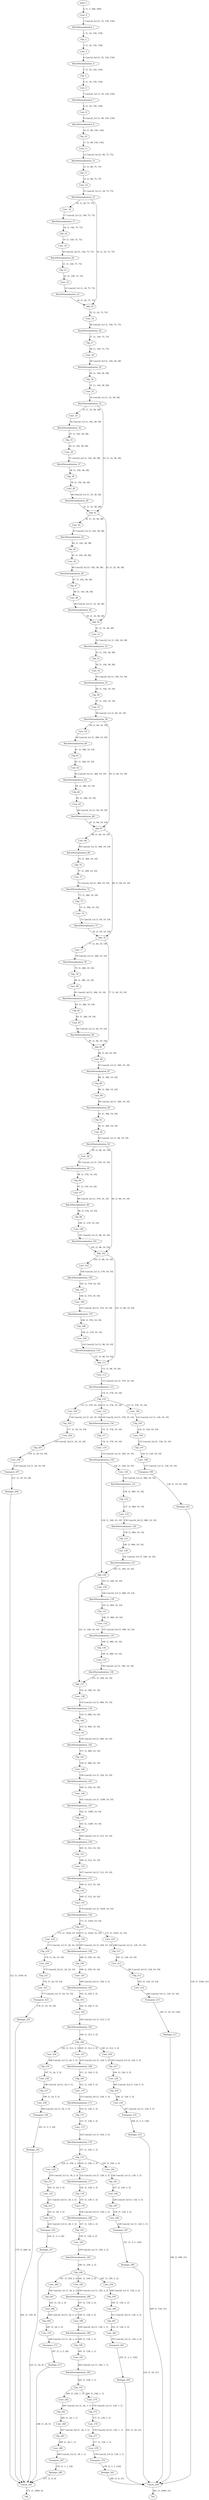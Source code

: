 strict digraph  {
"input.1";
Conv_0;
BatchNormalization_1;
Clip_2;
Conv_3;
BatchNormalization_4;
Clip_5;
Conv_6;
BatchNormalization_7;
Conv_8;
BatchNormalization_9;
Clip_10;
Conv_11;
BatchNormalization_12;
Clip_13;
Conv_14;
BatchNormalization_15;
Conv_16;
Add_24;
BatchNormalization_17;
Clip_18;
Conv_19;
BatchNormalization_20;
Clip_21;
Conv_22;
BatchNormalization_23;
Conv_25;
BatchNormalization_26;
Clip_27;
Conv_28;
BatchNormalization_29;
Clip_30;
Conv_31;
BatchNormalization_32;
Conv_33;
Add_41;
BatchNormalization_34;
Clip_35;
Conv_36;
BatchNormalization_37;
Clip_38;
Conv_39;
BatchNormalization_40;
Conv_42;
Add_50;
BatchNormalization_43;
Clip_44;
Conv_45;
BatchNormalization_46;
Clip_47;
Conv_48;
BatchNormalization_49;
Conv_51;
BatchNormalization_52;
Clip_53;
Conv_54;
BatchNormalization_55;
Clip_56;
Conv_57;
BatchNormalization_58;
Conv_59;
Add_67;
BatchNormalization_60;
Clip_61;
Conv_62;
BatchNormalization_63;
Clip_64;
Conv_65;
BatchNormalization_66;
Conv_68;
Add_76;
BatchNormalization_69;
Clip_70;
Conv_71;
BatchNormalization_72;
Clip_73;
Conv_74;
BatchNormalization_75;
Conv_77;
Add_85;
BatchNormalization_78;
Clip_79;
Conv_80;
BatchNormalization_81;
Clip_82;
Conv_83;
BatchNormalization_84;
Conv_86;
BatchNormalization_87;
Clip_88;
Conv_89;
BatchNormalization_90;
Clip_91;
Conv_92;
BatchNormalization_93;
Conv_94;
Add_102;
BatchNormalization_95;
Clip_96;
Conv_97;
BatchNormalization_98;
Clip_99;
Conv_100;
BatchNormalization_101;
Conv_103;
Add_111;
BatchNormalization_104;
Clip_105;
Conv_106;
BatchNormalization_107;
Clip_108;
Conv_109;
BatchNormalization_110;
Conv_112;
BatchNormalization_113;
Clip_114;
Conv_202;
Conv_194;
Conv_115;
Clip_203;
Conv_204;
Clip_205;
Conv_206;
Transpose_207;
Reshape_209;
Concat_291;
Clip_195;
Conv_196;
Clip_197;
Conv_198;
Transpose_199;
Reshape_201;
Concat_290;
BatchNormalization_116;
Clip_117;
Conv_118;
BatchNormalization_119;
Conv_120;
Add_128;
BatchNormalization_121;
Clip_122;
Conv_123;
BatchNormalization_124;
Clip_125;
Conv_126;
BatchNormalization_127;
Conv_129;
Add_137;
BatchNormalization_130;
Clip_131;
Conv_132;
BatchNormalization_133;
Clip_134;
Conv_135;
BatchNormalization_136;
Conv_138;
BatchNormalization_139;
Clip_140;
Conv_141;
BatchNormalization_142;
Clip_143;
Conv_144;
BatchNormalization_145;
Conv_146;
BatchNormalization_147;
Clip_148;
Conv_149;
BatchNormalization_150;
Clip_151;
Conv_152;
BatchNormalization_153;
Clip_154;
Conv_155;
BatchNormalization_156;
Clip_157;
Conv_218;
Conv_210;
Conv_158;
Clip_219;
Conv_220;
Clip_221;
Conv_222;
Transpose_223;
Reshape_225;
Clip_211;
Conv_212;
Clip_213;
Conv_214;
Transpose_215;
Reshape_217;
BatchNormalization_159;
Clip_160;
Conv_161;
BatchNormalization_162;
Clip_163;
Conv_164;
BatchNormalization_165;
Clip_166;
Conv_234;
Conv_226;
Conv_167;
Clip_235;
Conv_236;
Clip_237;
Conv_238;
Transpose_239;
Reshape_241;
Clip_227;
Conv_228;
Clip_229;
Conv_230;
Transpose_231;
Reshape_233;
BatchNormalization_168;
Clip_169;
Conv_170;
BatchNormalization_171;
Clip_172;
Conv_173;
BatchNormalization_174;
Clip_175;
Conv_250;
Conv_242;
Conv_176;
Clip_251;
Conv_252;
Clip_253;
Conv_254;
Transpose_255;
Reshape_257;
Clip_243;
Conv_244;
Clip_245;
Conv_246;
Transpose_247;
Reshape_249;
BatchNormalization_177;
Clip_178;
Conv_179;
BatchNormalization_180;
Clip_181;
Conv_182;
BatchNormalization_183;
Clip_184;
Conv_266;
Conv_258;
Conv_185;
Clip_267;
Conv_268;
Clip_269;
Conv_270;
Transpose_271;
Reshape_273;
Clip_259;
Conv_260;
Clip_261;
Conv_262;
Transpose_263;
Reshape_265;
BatchNormalization_186;
Clip_187;
Conv_188;
BatchNormalization_189;
Clip_190;
Conv_191;
BatchNormalization_192;
Clip_193;
Conv_282;
Conv_274;
Clip_283;
Conv_284;
Clip_285;
Conv_286;
Transpose_287;
Reshape_289;
766;
Clip_275;
Conv_276;
Clip_277;
Conv_278;
Transpose_279;
Reshape_281;
765;
"input.1" -> Conv_0  [label="0  [1, 3, 300, 300]"];
Conv_0 -> BatchNormalization_1  [label="1 Conv2d_3x3 [1, 32, 150, 150]"];
BatchNormalization_1 -> Clip_2  [label="2  [1, 32, 150, 150]"];
Clip_2 -> Conv_3  [label="3  [1, 32, 150, 150]"];
Conv_3 -> BatchNormalization_4  [label="4 Conv2d_3x3 [1, 32, 150, 150]"];
BatchNormalization_4 -> Clip_5  [label="5  [1, 32, 150, 150]"];
Clip_5 -> Conv_6  [label="6  [1, 32, 150, 150]"];
Conv_6 -> BatchNormalization_7  [label="7 Conv2d_1x1 [1, 16, 150, 150]"];
BatchNormalization_7 -> Conv_8  [label="8  [1, 16, 150, 150]"];
Conv_8 -> BatchNormalization_9  [label="9 Conv2d_1x1 [1, 96, 150, 150]"];
BatchNormalization_9 -> Clip_10  [label="10  [1, 96, 150, 150]"];
Clip_10 -> Conv_11  [label="11  [1, 96, 150, 150]"];
Conv_11 -> BatchNormalization_12  [label="12 Conv2d_3x3 [1, 96, 75, 75]"];
BatchNormalization_12 -> Clip_13  [label="13  [1, 96, 75, 75]"];
Clip_13 -> Conv_14  [label="14  [1, 96, 75, 75]"];
Conv_14 -> BatchNormalization_15  [label="15 Conv2d_1x1 [1, 24, 75, 75]"];
BatchNormalization_15 -> Conv_16  [label="16  [1, 24, 75, 75]"];
BatchNormalization_15 -> Add_24  [label="16  [1, 24, 75, 75]"];
Conv_16 -> BatchNormalization_17  [label="17 Conv2d_1x1 [1, 144, 75, 75]"];
Add_24 -> Conv_25  [label="25  [1, 24, 75, 75]"];
BatchNormalization_17 -> Clip_18  [label="18  [1, 144, 75, 75]"];
Clip_18 -> Conv_19  [label="19  [1, 144, 75, 75]"];
Conv_19 -> BatchNormalization_20  [label="20 Conv2d_3x3 [1, 144, 75, 75]"];
BatchNormalization_20 -> Clip_21  [label="21  [1, 144, 75, 75]"];
Clip_21 -> Conv_22  [label="22  [1, 144, 75, 75]"];
Conv_22 -> BatchNormalization_23  [label="23 Conv2d_1x1 [1, 24, 75, 75]"];
BatchNormalization_23 -> Add_24  [label="24  [1, 24, 75, 75]"];
Conv_25 -> BatchNormalization_26  [label="26 Conv2d_1x1 [1, 144, 75, 75]"];
BatchNormalization_26 -> Clip_27  [label="27  [1, 144, 75, 75]"];
Clip_27 -> Conv_28  [label="28  [1, 144, 75, 75]"];
Conv_28 -> BatchNormalization_29  [label="29 Conv2d_3x3 [1, 144, 38, 38]"];
BatchNormalization_29 -> Clip_30  [label="30  [1, 144, 38, 38]"];
Clip_30 -> Conv_31  [label="31  [1, 144, 38, 38]"];
Conv_31 -> BatchNormalization_32  [label="32 Conv2d_1x1 [1, 32, 38, 38]"];
BatchNormalization_32 -> Conv_33  [label="33  [1, 32, 38, 38]"];
BatchNormalization_32 -> Add_41  [label="33  [1, 32, 38, 38]"];
Conv_33 -> BatchNormalization_34  [label="34 Conv2d_1x1 [1, 192, 38, 38]"];
Add_41 -> Conv_42  [label="42  [1, 32, 38, 38]"];
Add_41 -> Add_50  [label="42  [1, 32, 38, 38]"];
BatchNormalization_34 -> Clip_35  [label="35  [1, 192, 38, 38]"];
Clip_35 -> Conv_36  [label="36  [1, 192, 38, 38]"];
Conv_36 -> BatchNormalization_37  [label="37 Conv2d_3x3 [1, 192, 38, 38]"];
BatchNormalization_37 -> Clip_38  [label="38  [1, 192, 38, 38]"];
Clip_38 -> Conv_39  [label="39  [1, 192, 38, 38]"];
Conv_39 -> BatchNormalization_40  [label="40 Conv2d_1x1 [1, 32, 38, 38]"];
BatchNormalization_40 -> Add_41  [label="41  [1, 32, 38, 38]"];
Conv_42 -> BatchNormalization_43  [label="43 Conv2d_1x1 [1, 192, 38, 38]"];
Add_50 -> Conv_51  [label="51  [1, 32, 38, 38]"];
BatchNormalization_43 -> Clip_44  [label="44  [1, 192, 38, 38]"];
Clip_44 -> Conv_45  [label="45  [1, 192, 38, 38]"];
Conv_45 -> BatchNormalization_46  [label="46 Conv2d_3x3 [1, 192, 38, 38]"];
BatchNormalization_46 -> Clip_47  [label="47  [1, 192, 38, 38]"];
Clip_47 -> Conv_48  [label="48  [1, 192, 38, 38]"];
Conv_48 -> BatchNormalization_49  [label="49 Conv2d_1x1 [1, 32, 38, 38]"];
BatchNormalization_49 -> Add_50  [label="50  [1, 32, 38, 38]"];
Conv_51 -> BatchNormalization_52  [label="52 Conv2d_1x1 [1, 192, 38, 38]"];
BatchNormalization_52 -> Clip_53  [label="53  [1, 192, 38, 38]"];
Clip_53 -> Conv_54  [label="54  [1, 192, 38, 38]"];
Conv_54 -> BatchNormalization_55  [label="55 Conv2d_3x3 [1, 192, 19, 19]"];
BatchNormalization_55 -> Clip_56  [label="56  [1, 192, 19, 19]"];
Clip_56 -> Conv_57  [label="57  [1, 192, 19, 19]"];
Conv_57 -> BatchNormalization_58  [label="58 Conv2d_1x1 [1, 64, 19, 19]"];
BatchNormalization_58 -> Conv_59  [label="59  [1, 64, 19, 19]"];
BatchNormalization_58 -> Add_67  [label="59  [1, 64, 19, 19]"];
Conv_59 -> BatchNormalization_60  [label="60 Conv2d_1x1 [1, 384, 19, 19]"];
Add_67 -> Conv_68  [label="68  [1, 64, 19, 19]"];
Add_67 -> Add_76  [label="68  [1, 64, 19, 19]"];
BatchNormalization_60 -> Clip_61  [label="61  [1, 384, 19, 19]"];
Clip_61 -> Conv_62  [label="62  [1, 384, 19, 19]"];
Conv_62 -> BatchNormalization_63  [label="63 Conv2d_3x3 [1, 384, 19, 19]"];
BatchNormalization_63 -> Clip_64  [label="64  [1, 384, 19, 19]"];
Clip_64 -> Conv_65  [label="65  [1, 384, 19, 19]"];
Conv_65 -> BatchNormalization_66  [label="66 Conv2d_1x1 [1, 64, 19, 19]"];
BatchNormalization_66 -> Add_67  [label="67  [1, 64, 19, 19]"];
Conv_68 -> BatchNormalization_69  [label="69 Conv2d_1x1 [1, 384, 19, 19]"];
Add_76 -> Conv_77  [label="77  [1, 64, 19, 19]"];
Add_76 -> Add_85  [label="77  [1, 64, 19, 19]"];
BatchNormalization_69 -> Clip_70  [label="70  [1, 384, 19, 19]"];
Clip_70 -> Conv_71  [label="71  [1, 384, 19, 19]"];
Conv_71 -> BatchNormalization_72  [label="72 Conv2d_3x3 [1, 384, 19, 19]"];
BatchNormalization_72 -> Clip_73  [label="73  [1, 384, 19, 19]"];
Clip_73 -> Conv_74  [label="74  [1, 384, 19, 19]"];
Conv_74 -> BatchNormalization_75  [label="75 Conv2d_1x1 [1, 64, 19, 19]"];
BatchNormalization_75 -> Add_76  [label="76  [1, 64, 19, 19]"];
Conv_77 -> BatchNormalization_78  [label="78 Conv2d_1x1 [1, 384, 19, 19]"];
Add_85 -> Conv_86  [label="86  [1, 64, 19, 19]"];
BatchNormalization_78 -> Clip_79  [label="79  [1, 384, 19, 19]"];
Clip_79 -> Conv_80  [label="80  [1, 384, 19, 19]"];
Conv_80 -> BatchNormalization_81  [label="81 Conv2d_3x3 [1, 384, 19, 19]"];
BatchNormalization_81 -> Clip_82  [label="82  [1, 384, 19, 19]"];
Clip_82 -> Conv_83  [label="83  [1, 384, 19, 19]"];
Conv_83 -> BatchNormalization_84  [label="84 Conv2d_1x1 [1, 64, 19, 19]"];
BatchNormalization_84 -> Add_85  [label="85  [1, 64, 19, 19]"];
Conv_86 -> BatchNormalization_87  [label="87 Conv2d_1x1 [1, 384, 19, 19]"];
BatchNormalization_87 -> Clip_88  [label="88  [1, 384, 19, 19]"];
Clip_88 -> Conv_89  [label="89  [1, 384, 19, 19]"];
Conv_89 -> BatchNormalization_90  [label="90 Conv2d_3x3 [1, 384, 19, 19]"];
BatchNormalization_90 -> Clip_91  [label="91  [1, 384, 19, 19]"];
Clip_91 -> Conv_92  [label="92  [1, 384, 19, 19]"];
Conv_92 -> BatchNormalization_93  [label="93 Conv2d_1x1 [1, 96, 19, 19]"];
BatchNormalization_93 -> Conv_94  [label="94  [1, 96, 19, 19]"];
BatchNormalization_93 -> Add_102  [label="94  [1, 96, 19, 19]"];
Conv_94 -> BatchNormalization_95  [label="95 Conv2d_1x1 [1, 576, 19, 19]"];
Add_102 -> Conv_103  [label="103  [1, 96, 19, 19]"];
Add_102 -> Add_111  [label="103  [1, 96, 19, 19]"];
BatchNormalization_95 -> Clip_96  [label="96  [1, 576, 19, 19]"];
Clip_96 -> Conv_97  [label="97  [1, 576, 19, 19]"];
Conv_97 -> BatchNormalization_98  [label="98 Conv2d_3x3 [1, 576, 19, 19]"];
BatchNormalization_98 -> Clip_99  [label="99  [1, 576, 19, 19]"];
Clip_99 -> Conv_100  [label="100  [1, 576, 19, 19]"];
Conv_100 -> BatchNormalization_101  [label="101 Conv2d_1x1 [1, 96, 19, 19]"];
BatchNormalization_101 -> Add_102  [label="102  [1, 96, 19, 19]"];
Conv_103 -> BatchNormalization_104  [label="104 Conv2d_1x1 [1, 576, 19, 19]"];
Add_111 -> Conv_112  [label="112  [1, 96, 19, 19]"];
BatchNormalization_104 -> Clip_105  [label="105  [1, 576, 19, 19]"];
Clip_105 -> Conv_106  [label="106  [1, 576, 19, 19]"];
Conv_106 -> BatchNormalization_107  [label="107 Conv2d_3x3 [1, 576, 19, 19]"];
BatchNormalization_107 -> Clip_108  [label="108  [1, 576, 19, 19]"];
Clip_108 -> Conv_109  [label="109  [1, 576, 19, 19]"];
Conv_109 -> BatchNormalization_110  [label="110 Conv2d_1x1 [1, 96, 19, 19]"];
BatchNormalization_110 -> Add_111  [label="111  [1, 96, 19, 19]"];
Conv_112 -> BatchNormalization_113  [label="113 Conv2d_1x1 [1, 576, 19, 19]"];
BatchNormalization_113 -> Clip_114  [label="114  [1, 576, 19, 19]"];
Clip_114 -> Conv_202  [label="115  [1, 576, 19, 19]"];
Clip_114 -> Conv_194  [label="115  [1, 576, 19, 19]"];
Clip_114 -> Conv_115  [label="115  [1, 576, 19, 19]"];
Conv_202 -> Clip_203  [label="116 Conv2d_1x1 [1, 24, 19, 19]"];
Conv_194 -> Clip_195  [label="123 Conv2d_1x1 [1, 126, 19, 19]"];
Conv_115 -> BatchNormalization_116  [label="130 Conv2d_3x3 [1, 576, 10, 10]"];
Clip_203 -> Conv_204  [label="117  [1, 24, 19, 19]"];
Conv_204 -> Clip_205  [label="118 Conv2d_3x3 [1, 24, 19, 19]"];
Clip_205 -> Conv_206  [label="119  [1, 24, 19, 19]"];
Conv_206 -> Transpose_207  [label="120 Conv2d_1x1 [1, 24, 19, 19]"];
Transpose_207 -> Reshape_209  [label="121  [1, 19, 19, 24]"];
Reshape_209 -> Concat_291  [label="122  [1, 2166, 4]"];
Concat_291 -> 766  [label="272  [1, 3000, 4]"];
Clip_195 -> Conv_196  [label="124  [1, 126, 19, 19]"];
Conv_196 -> Clip_197  [label="125 Conv2d_3x3 [1, 126, 19, 19]"];
Clip_197 -> Conv_198  [label="126  [1, 126, 19, 19]"];
Conv_198 -> Transpose_199  [label="127 Conv2d_1x1 [1, 126, 19, 19]"];
Transpose_199 -> Reshape_201  [label="128  [1, 19, 19, 126]"];
Reshape_201 -> Concat_290  [label="129  [1, 2166, 21]"];
Concat_290 -> 765  [label="281  [1, 3000, 21]"];
BatchNormalization_116 -> Clip_117  [label="131  [1, 576, 10, 10]"];
Clip_117 -> Conv_118  [label="132  [1, 576, 10, 10]"];
Conv_118 -> BatchNormalization_119  [label="133 Conv2d_1x1 [1, 160, 10, 10]"];
BatchNormalization_119 -> Conv_120  [label="134  [1, 160, 10, 10]"];
BatchNormalization_119 -> Add_128  [label="134  [1, 160, 10, 10]"];
Conv_120 -> BatchNormalization_121  [label="135 Conv2d_1x1 [1, 960, 10, 10]"];
Add_128 -> Conv_129  [label="143  [1, 160, 10, 10]"];
Add_128 -> Add_137  [label="143  [1, 160, 10, 10]"];
BatchNormalization_121 -> Clip_122  [label="136  [1, 960, 10, 10]"];
Clip_122 -> Conv_123  [label="137  [1, 960, 10, 10]"];
Conv_123 -> BatchNormalization_124  [label="138 Conv2d_3x3 [1, 960, 10, 10]"];
BatchNormalization_124 -> Clip_125  [label="139  [1, 960, 10, 10]"];
Clip_125 -> Conv_126  [label="140  [1, 960, 10, 10]"];
Conv_126 -> BatchNormalization_127  [label="141 Conv2d_1x1 [1, 160, 10, 10]"];
BatchNormalization_127 -> Add_128  [label="142  [1, 160, 10, 10]"];
Conv_129 -> BatchNormalization_130  [label="144 Conv2d_1x1 [1, 960, 10, 10]"];
Add_137 -> Conv_138  [label="152  [1, 160, 10, 10]"];
BatchNormalization_130 -> Clip_131  [label="145  [1, 960, 10, 10]"];
Clip_131 -> Conv_132  [label="146  [1, 960, 10, 10]"];
Conv_132 -> BatchNormalization_133  [label="147 Conv2d_3x3 [1, 960, 10, 10]"];
BatchNormalization_133 -> Clip_134  [label="148  [1, 960, 10, 10]"];
Clip_134 -> Conv_135  [label="149  [1, 960, 10, 10]"];
Conv_135 -> BatchNormalization_136  [label="150 Conv2d_1x1 [1, 160, 10, 10]"];
BatchNormalization_136 -> Add_137  [label="151  [1, 160, 10, 10]"];
Conv_138 -> BatchNormalization_139  [label="153 Conv2d_1x1 [1, 960, 10, 10]"];
BatchNormalization_139 -> Clip_140  [label="154  [1, 960, 10, 10]"];
Clip_140 -> Conv_141  [label="155  [1, 960, 10, 10]"];
Conv_141 -> BatchNormalization_142  [label="156 Conv2d_3x3 [1, 960, 10, 10]"];
BatchNormalization_142 -> Clip_143  [label="157  [1, 960, 10, 10]"];
Clip_143 -> Conv_144  [label="158  [1, 960, 10, 10]"];
Conv_144 -> BatchNormalization_145  [label="159 Conv2d_1x1 [1, 320, 10, 10]"];
BatchNormalization_145 -> Conv_146  [label="160  [1, 320, 10, 10]"];
Conv_146 -> BatchNormalization_147  [label="161 Conv2d_1x1 [1, 1280, 10, 10]"];
BatchNormalization_147 -> Clip_148  [label="162  [1, 1280, 10, 10]"];
Clip_148 -> Conv_149  [label="163  [1, 1280, 10, 10]"];
Conv_149 -> BatchNormalization_150  [label="164 Conv2d_1x1 [1, 512, 10, 10]"];
BatchNormalization_150 -> Clip_151  [label="165  [1, 512, 10, 10]"];
Clip_151 -> Conv_152  [label="166  [1, 512, 10, 10]"];
Conv_152 -> BatchNormalization_153  [label="167 Conv2d_3x3 [1, 512, 10, 10]"];
BatchNormalization_153 -> Clip_154  [label="168  [1, 512, 10, 10]"];
Clip_154 -> Conv_155  [label="169  [1, 512, 10, 10]"];
Conv_155 -> BatchNormalization_156  [label="170 Conv2d_1x1 [1, 1024, 10, 10]"];
BatchNormalization_156 -> Clip_157  [label="171  [1, 1024, 10, 10]"];
Clip_157 -> Conv_218  [label="172  [1, 1024, 10, 10]"];
Clip_157 -> Conv_210  [label="172  [1, 1024, 10, 10]"];
Clip_157 -> Conv_158  [label="172  [1, 1024, 10, 10]"];
Conv_218 -> Clip_219  [label="173 Conv2d_1x1 [1, 24, 10, 10]"];
Conv_210 -> Clip_211  [label="180 Conv2d_1x1 [1, 126, 10, 10]"];
Conv_158 -> BatchNormalization_159  [label="187 Conv2d_1x1 [1, 256, 10, 10]"];
Clip_219 -> Conv_220  [label="174  [1, 24, 10, 10]"];
Conv_220 -> Clip_221  [label="175 Conv2d_3x3 [1, 24, 10, 10]"];
Clip_221 -> Conv_222  [label="176  [1, 24, 10, 10]"];
Conv_222 -> Transpose_223  [label="177 Conv2d_1x1 [1, 24, 10, 10]"];
Transpose_223 -> Reshape_225  [label="178  [1, 10, 10, 24]"];
Reshape_225 -> Concat_291  [label="179  [1, 600, 4]"];
Clip_211 -> Conv_212  [label="181  [1, 126, 10, 10]"];
Conv_212 -> Clip_213  [label="182 Conv2d_3x3 [1, 126, 10, 10]"];
Clip_213 -> Conv_214  [label="183  [1, 126, 10, 10]"];
Conv_214 -> Transpose_215  [label="184 Conv2d_1x1 [1, 126, 10, 10]"];
Transpose_215 -> Reshape_217  [label="185  [1, 10, 10, 126]"];
Reshape_217 -> Concat_290  [label="186  [1, 600, 21]"];
BatchNormalization_159 -> Clip_160  [label="188  [1, 256, 10, 10]"];
Clip_160 -> Conv_161  [label="189  [1, 256, 10, 10]"];
Conv_161 -> BatchNormalization_162  [label="190 Conv2d_3x3 [1, 256, 5, 5]"];
BatchNormalization_162 -> Clip_163  [label="191  [1, 256, 5, 5]"];
Clip_163 -> Conv_164  [label="192  [1, 256, 5, 5]"];
Conv_164 -> BatchNormalization_165  [label="193 Conv2d_1x1 [1, 512, 5, 5]"];
BatchNormalization_165 -> Clip_166  [label="194  [1, 512, 5, 5]"];
Clip_166 -> Conv_234  [label="195  [1, 512, 5, 5]"];
Clip_166 -> Conv_226  [label="195  [1, 512, 5, 5]"];
Clip_166 -> Conv_167  [label="195  [1, 512, 5, 5]"];
Conv_234 -> Clip_235  [label="196 Conv2d_1x1 [1, 24, 5, 5]"];
Conv_226 -> Clip_227  [label="203 Conv2d_1x1 [1, 126, 5, 5]"];
Conv_167 -> BatchNormalization_168  [label="210 Conv2d_1x1 [1, 128, 5, 5]"];
Clip_235 -> Conv_236  [label="197  [1, 24, 5, 5]"];
Conv_236 -> Clip_237  [label="198 Conv2d_3x3 [1, 24, 5, 5]"];
Clip_237 -> Conv_238  [label="199  [1, 24, 5, 5]"];
Conv_238 -> Transpose_239  [label="200 Conv2d_1x1 [1, 24, 5, 5]"];
Transpose_239 -> Reshape_241  [label="201  [1, 5, 5, 24]"];
Reshape_241 -> Concat_291  [label="202  [1, 150, 4]"];
Clip_227 -> Conv_228  [label="204  [1, 126, 5, 5]"];
Conv_228 -> Clip_229  [label="205 Conv2d_3x3 [1, 126, 5, 5]"];
Clip_229 -> Conv_230  [label="206  [1, 126, 5, 5]"];
Conv_230 -> Transpose_231  [label="207 Conv2d_1x1 [1, 126, 5, 5]"];
Transpose_231 -> Reshape_233  [label="208  [1, 5, 5, 126]"];
Reshape_233 -> Concat_290  [label="209  [1, 150, 21]"];
BatchNormalization_168 -> Clip_169  [label="211  [1, 128, 5, 5]"];
Clip_169 -> Conv_170  [label="212  [1, 128, 5, 5]"];
Conv_170 -> BatchNormalization_171  [label="213 Conv2d_3x3 [1, 128, 3, 3]"];
BatchNormalization_171 -> Clip_172  [label="214  [1, 128, 3, 3]"];
Clip_172 -> Conv_173  [label="215  [1, 128, 3, 3]"];
Conv_173 -> BatchNormalization_174  [label="216 Conv2d_1x1 [1, 256, 3, 3]"];
BatchNormalization_174 -> Clip_175  [label="217  [1, 256, 3, 3]"];
Clip_175 -> Conv_250  [label="218  [1, 256, 3, 3]"];
Clip_175 -> Conv_242  [label="218  [1, 256, 3, 3]"];
Clip_175 -> Conv_176  [label="218  [1, 256, 3, 3]"];
Conv_250 -> Clip_251  [label="219 Conv2d_1x1 [1, 24, 3, 3]"];
Conv_242 -> Clip_243  [label="226 Conv2d_1x1 [1, 126, 3, 3]"];
Conv_176 -> BatchNormalization_177  [label="233 Conv2d_1x1 [1, 128, 3, 3]"];
Clip_251 -> Conv_252  [label="220  [1, 24, 3, 3]"];
Conv_252 -> Clip_253  [label="221 Conv2d_3x3 [1, 24, 3, 3]"];
Clip_253 -> Conv_254  [label="222  [1, 24, 3, 3]"];
Conv_254 -> Transpose_255  [label="223 Conv2d_1x1 [1, 24, 3, 3]"];
Transpose_255 -> Reshape_257  [label="224  [1, 3, 3, 24]"];
Reshape_257 -> Concat_291  [label="225  [1, 54, 4]"];
Clip_243 -> Conv_244  [label="227  [1, 126, 3, 3]"];
Conv_244 -> Clip_245  [label="228 Conv2d_3x3 [1, 126, 3, 3]"];
Clip_245 -> Conv_246  [label="229  [1, 126, 3, 3]"];
Conv_246 -> Transpose_247  [label="230 Conv2d_1x1 [1, 126, 3, 3]"];
Transpose_247 -> Reshape_249  [label="231  [1, 3, 3, 126]"];
Reshape_249 -> Concat_290  [label="232  [1, 54, 21]"];
BatchNormalization_177 -> Clip_178  [label="234  [1, 128, 3, 3]"];
Clip_178 -> Conv_179  [label="235  [1, 128, 3, 3]"];
Conv_179 -> BatchNormalization_180  [label="236 Conv2d_3x3 [1, 128, 2, 2]"];
BatchNormalization_180 -> Clip_181  [label="237  [1, 128, 2, 2]"];
Clip_181 -> Conv_182  [label="238  [1, 128, 2, 2]"];
Conv_182 -> BatchNormalization_183  [label="239 Conv2d_1x1 [1, 256, 2, 2]"];
BatchNormalization_183 -> Clip_184  [label="240  [1, 256, 2, 2]"];
Clip_184 -> Conv_266  [label="241  [1, 256, 2, 2]"];
Clip_184 -> Conv_258  [label="241  [1, 256, 2, 2]"];
Clip_184 -> Conv_185  [label="241  [1, 256, 2, 2]"];
Conv_266 -> Clip_267  [label="242 Conv2d_1x1 [1, 24, 2, 2]"];
Conv_258 -> Clip_259  [label="249 Conv2d_1x1 [1, 126, 2, 2]"];
Conv_185 -> BatchNormalization_186  [label="256 Conv2d_1x1 [1, 128, 2, 2]"];
Clip_267 -> Conv_268  [label="243  [1, 24, 2, 2]"];
Conv_268 -> Clip_269  [label="244 Conv2d_3x3 [1, 24, 2, 2]"];
Clip_269 -> Conv_270  [label="245  [1, 24, 2, 2]"];
Conv_270 -> Transpose_271  [label="246 Conv2d_1x1 [1, 24, 2, 2]"];
Transpose_271 -> Reshape_273  [label="247  [1, 2, 2, 24]"];
Reshape_273 -> Concat_291  [label="248  [1, 24, 4]"];
Clip_259 -> Conv_260  [label="250  [1, 126, 2, 2]"];
Conv_260 -> Clip_261  [label="251 Conv2d_3x3 [1, 126, 2, 2]"];
Clip_261 -> Conv_262  [label="252  [1, 126, 2, 2]"];
Conv_262 -> Transpose_263  [label="253 Conv2d_1x1 [1, 126, 2, 2]"];
Transpose_263 -> Reshape_265  [label="254  [1, 2, 2, 126]"];
Reshape_265 -> Concat_290  [label="255  [1, 24, 21]"];
BatchNormalization_186 -> Clip_187  [label="257  [1, 128, 2, 2]"];
Clip_187 -> Conv_188  [label="258  [1, 128, 2, 2]"];
Conv_188 -> BatchNormalization_189  [label="259 Conv2d_3x3 [1, 128, 1, 1]"];
BatchNormalization_189 -> Clip_190  [label="260  [1, 128, 1, 1]"];
Clip_190 -> Conv_191  [label="261  [1, 128, 1, 1]"];
Conv_191 -> BatchNormalization_192  [label="262 Conv2d_1x1 [1, 256, 1, 1]"];
BatchNormalization_192 -> Clip_193  [label="263  [1, 256, 1, 1]"];
Clip_193 -> Conv_282  [label="264  [1, 256, 1, 1]"];
Clip_193 -> Conv_274  [label="264  [1, 256, 1, 1]"];
Conv_282 -> Clip_283  [label="265 Conv2d_1x1 [1, 24, 1, 1]"];
Conv_274 -> Clip_275  [label="274 Conv2d_1x1 [1, 126, 1, 1]"];
Clip_283 -> Conv_284  [label="266  [1, 24, 1, 1]"];
Conv_284 -> Clip_285  [label="267 Conv2d_3x3 [1, 24, 1, 1]"];
Clip_285 -> Conv_286  [label="268  [1, 24, 1, 1]"];
Conv_286 -> Transpose_287  [label="269 Conv2d_1x1 [1, 24, 1, 1]"];
Transpose_287 -> Reshape_289  [label="270  [1, 1, 1, 24]"];
Reshape_289 -> Concat_291  [label="271  [1, 6, 4]"];
Clip_275 -> Conv_276  [label="275  [1, 126, 1, 1]"];
Conv_276 -> Clip_277  [label="276 Conv2d_3x3 [1, 126, 1, 1]"];
Clip_277 -> Conv_278  [label="277  [1, 126, 1, 1]"];
Conv_278 -> Transpose_279  [label="278 Conv2d_1x1 [1, 126, 1, 1]"];
Transpose_279 -> Reshape_281  [label="279  [1, 1, 1, 126]"];
Reshape_281 -> Concat_290  [label="280  [1, 6, 21]"];
}
